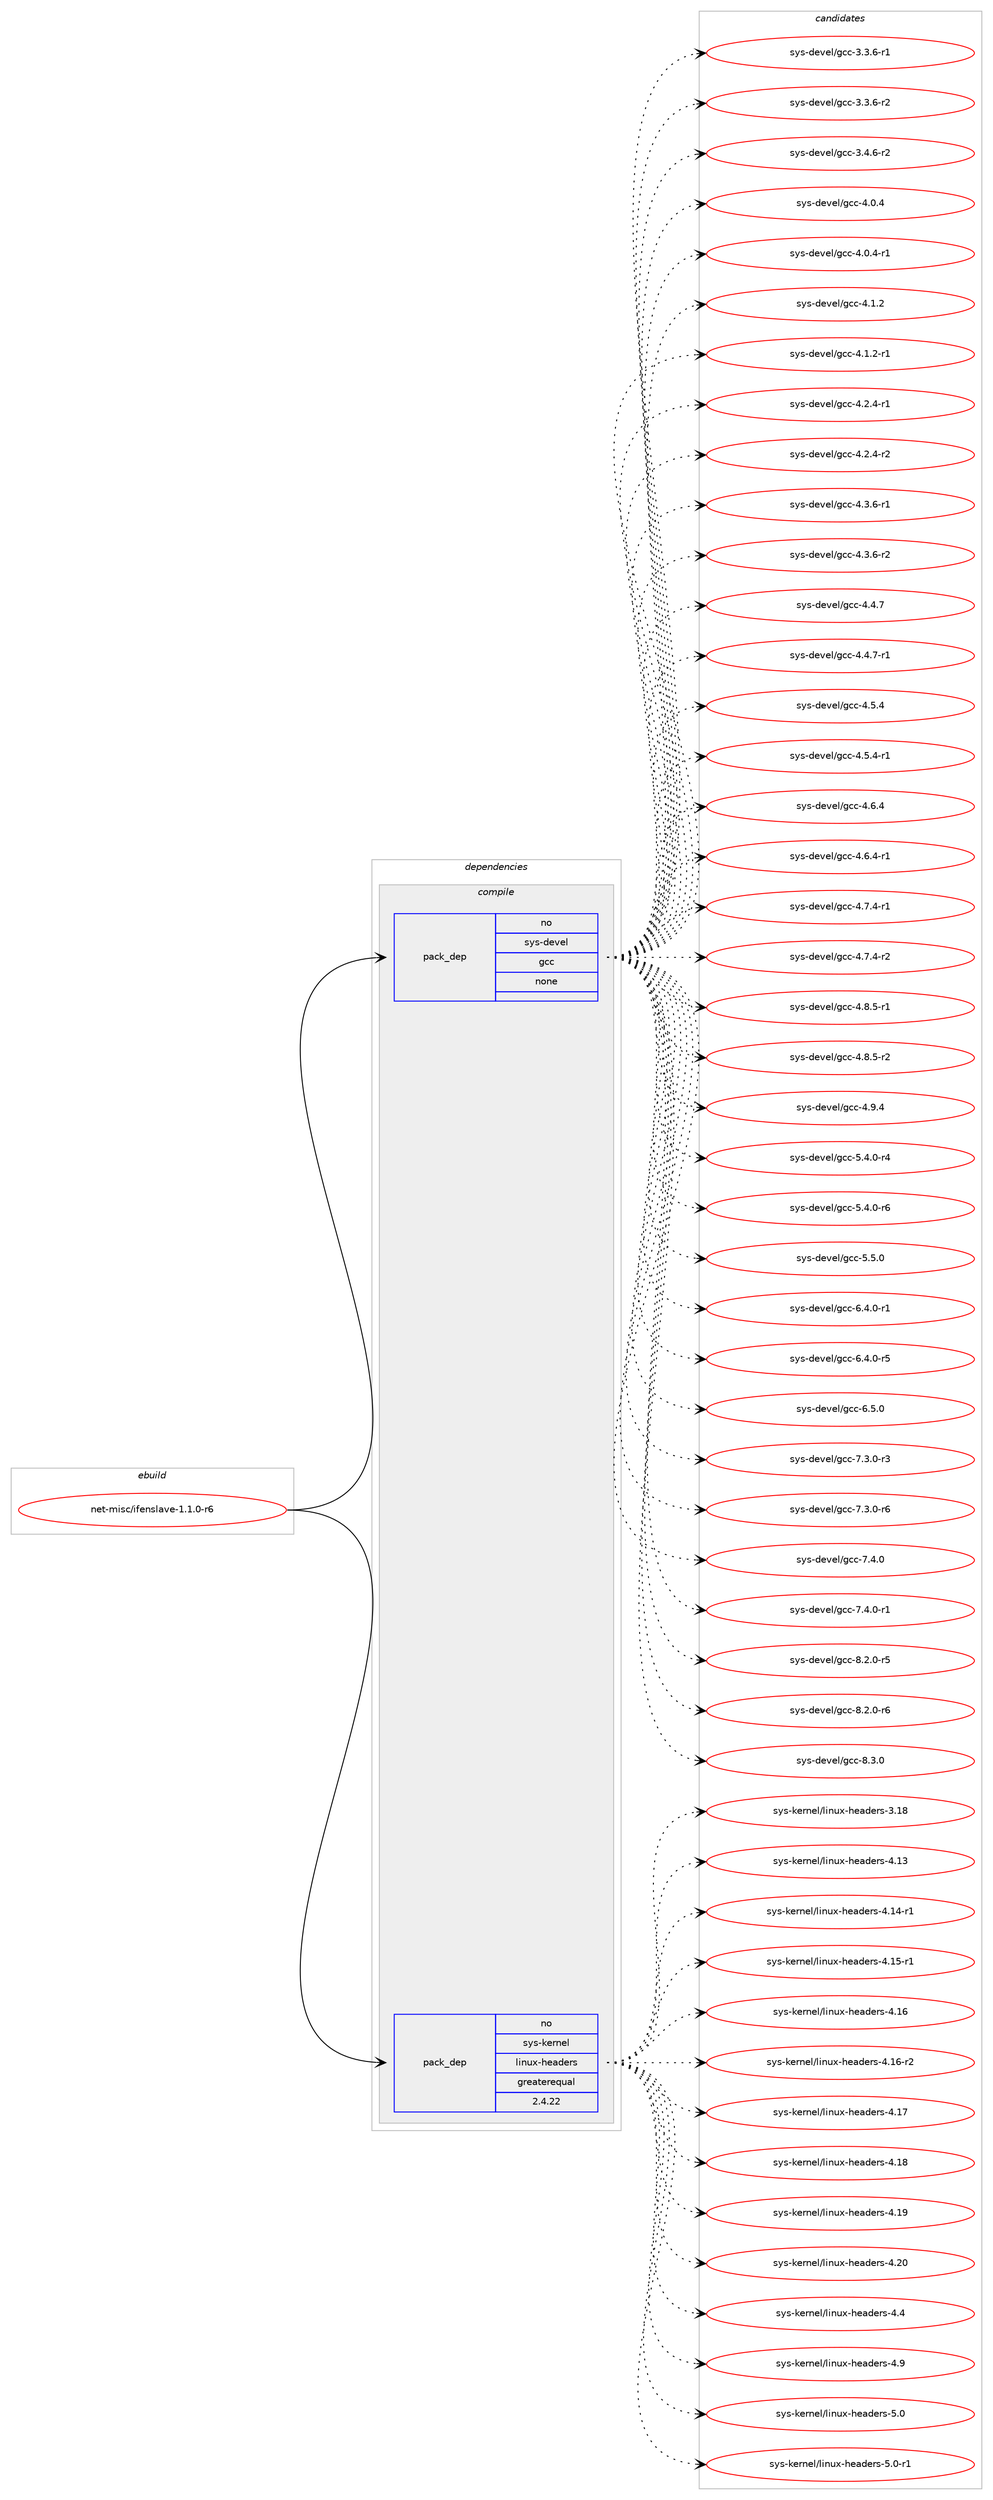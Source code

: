 digraph prolog {

# *************
# Graph options
# *************

newrank=true;
concentrate=true;
compound=true;
graph [rankdir=LR,fontname=Helvetica,fontsize=10,ranksep=1.5];#, ranksep=2.5, nodesep=0.2];
edge  [arrowhead=vee];
node  [fontname=Helvetica,fontsize=10];

# **********
# The ebuild
# **********

subgraph cluster_leftcol {
color=gray;
rank=same;
label=<<i>ebuild</i>>;
id [label="net-misc/ifenslave-1.1.0-r6", color=red, width=4, href="../net-misc/ifenslave-1.1.0-r6.svg"];
}

# ****************
# The dependencies
# ****************

subgraph cluster_midcol {
color=gray;
label=<<i>dependencies</i>>;
subgraph cluster_compile {
fillcolor="#eeeeee";
style=filled;
label=<<i>compile</i>>;
subgraph pack1192820 {
dependency1668350 [label=<<TABLE BORDER="0" CELLBORDER="1" CELLSPACING="0" CELLPADDING="4" WIDTH="220"><TR><TD ROWSPAN="6" CELLPADDING="30">pack_dep</TD></TR><TR><TD WIDTH="110">no</TD></TR><TR><TD>sys-devel</TD></TR><TR><TD>gcc</TD></TR><TR><TD>none</TD></TR><TR><TD></TD></TR></TABLE>>, shape=none, color=blue];
}
id:e -> dependency1668350:w [weight=20,style="solid",arrowhead="vee"];
subgraph pack1192821 {
dependency1668351 [label=<<TABLE BORDER="0" CELLBORDER="1" CELLSPACING="0" CELLPADDING="4" WIDTH="220"><TR><TD ROWSPAN="6" CELLPADDING="30">pack_dep</TD></TR><TR><TD WIDTH="110">no</TD></TR><TR><TD>sys-kernel</TD></TR><TR><TD>linux-headers</TD></TR><TR><TD>greaterequal</TD></TR><TR><TD>2.4.22</TD></TR></TABLE>>, shape=none, color=blue];
}
id:e -> dependency1668351:w [weight=20,style="solid",arrowhead="vee"];
}
subgraph cluster_compileandrun {
fillcolor="#eeeeee";
style=filled;
label=<<i>compile and run</i>>;
}
subgraph cluster_run {
fillcolor="#eeeeee";
style=filled;
label=<<i>run</i>>;
}
}

# **************
# The candidates
# **************

subgraph cluster_choices {
rank=same;
color=gray;
label=<<i>candidates</i>>;

subgraph choice1192820 {
color=black;
nodesep=1;
choice115121115451001011181011084710399994551465146544511449 [label="sys-devel/gcc-3.3.6-r1", color=red, width=4,href="../sys-devel/gcc-3.3.6-r1.svg"];
choice115121115451001011181011084710399994551465146544511450 [label="sys-devel/gcc-3.3.6-r2", color=red, width=4,href="../sys-devel/gcc-3.3.6-r2.svg"];
choice115121115451001011181011084710399994551465246544511450 [label="sys-devel/gcc-3.4.6-r2", color=red, width=4,href="../sys-devel/gcc-3.4.6-r2.svg"];
choice11512111545100101118101108471039999455246484652 [label="sys-devel/gcc-4.0.4", color=red, width=4,href="../sys-devel/gcc-4.0.4.svg"];
choice115121115451001011181011084710399994552464846524511449 [label="sys-devel/gcc-4.0.4-r1", color=red, width=4,href="../sys-devel/gcc-4.0.4-r1.svg"];
choice11512111545100101118101108471039999455246494650 [label="sys-devel/gcc-4.1.2", color=red, width=4,href="../sys-devel/gcc-4.1.2.svg"];
choice115121115451001011181011084710399994552464946504511449 [label="sys-devel/gcc-4.1.2-r1", color=red, width=4,href="../sys-devel/gcc-4.1.2-r1.svg"];
choice115121115451001011181011084710399994552465046524511449 [label="sys-devel/gcc-4.2.4-r1", color=red, width=4,href="../sys-devel/gcc-4.2.4-r1.svg"];
choice115121115451001011181011084710399994552465046524511450 [label="sys-devel/gcc-4.2.4-r2", color=red, width=4,href="../sys-devel/gcc-4.2.4-r2.svg"];
choice115121115451001011181011084710399994552465146544511449 [label="sys-devel/gcc-4.3.6-r1", color=red, width=4,href="../sys-devel/gcc-4.3.6-r1.svg"];
choice115121115451001011181011084710399994552465146544511450 [label="sys-devel/gcc-4.3.6-r2", color=red, width=4,href="../sys-devel/gcc-4.3.6-r2.svg"];
choice11512111545100101118101108471039999455246524655 [label="sys-devel/gcc-4.4.7", color=red, width=4,href="../sys-devel/gcc-4.4.7.svg"];
choice115121115451001011181011084710399994552465246554511449 [label="sys-devel/gcc-4.4.7-r1", color=red, width=4,href="../sys-devel/gcc-4.4.7-r1.svg"];
choice11512111545100101118101108471039999455246534652 [label="sys-devel/gcc-4.5.4", color=red, width=4,href="../sys-devel/gcc-4.5.4.svg"];
choice115121115451001011181011084710399994552465346524511449 [label="sys-devel/gcc-4.5.4-r1", color=red, width=4,href="../sys-devel/gcc-4.5.4-r1.svg"];
choice11512111545100101118101108471039999455246544652 [label="sys-devel/gcc-4.6.4", color=red, width=4,href="../sys-devel/gcc-4.6.4.svg"];
choice115121115451001011181011084710399994552465446524511449 [label="sys-devel/gcc-4.6.4-r1", color=red, width=4,href="../sys-devel/gcc-4.6.4-r1.svg"];
choice115121115451001011181011084710399994552465546524511449 [label="sys-devel/gcc-4.7.4-r1", color=red, width=4,href="../sys-devel/gcc-4.7.4-r1.svg"];
choice115121115451001011181011084710399994552465546524511450 [label="sys-devel/gcc-4.7.4-r2", color=red, width=4,href="../sys-devel/gcc-4.7.4-r2.svg"];
choice115121115451001011181011084710399994552465646534511449 [label="sys-devel/gcc-4.8.5-r1", color=red, width=4,href="../sys-devel/gcc-4.8.5-r1.svg"];
choice115121115451001011181011084710399994552465646534511450 [label="sys-devel/gcc-4.8.5-r2", color=red, width=4,href="../sys-devel/gcc-4.8.5-r2.svg"];
choice11512111545100101118101108471039999455246574652 [label="sys-devel/gcc-4.9.4", color=red, width=4,href="../sys-devel/gcc-4.9.4.svg"];
choice115121115451001011181011084710399994553465246484511452 [label="sys-devel/gcc-5.4.0-r4", color=red, width=4,href="../sys-devel/gcc-5.4.0-r4.svg"];
choice115121115451001011181011084710399994553465246484511454 [label="sys-devel/gcc-5.4.0-r6", color=red, width=4,href="../sys-devel/gcc-5.4.0-r6.svg"];
choice11512111545100101118101108471039999455346534648 [label="sys-devel/gcc-5.5.0", color=red, width=4,href="../sys-devel/gcc-5.5.0.svg"];
choice115121115451001011181011084710399994554465246484511449 [label="sys-devel/gcc-6.4.0-r1", color=red, width=4,href="../sys-devel/gcc-6.4.0-r1.svg"];
choice115121115451001011181011084710399994554465246484511453 [label="sys-devel/gcc-6.4.0-r5", color=red, width=4,href="../sys-devel/gcc-6.4.0-r5.svg"];
choice11512111545100101118101108471039999455446534648 [label="sys-devel/gcc-6.5.0", color=red, width=4,href="../sys-devel/gcc-6.5.0.svg"];
choice115121115451001011181011084710399994555465146484511451 [label="sys-devel/gcc-7.3.0-r3", color=red, width=4,href="../sys-devel/gcc-7.3.0-r3.svg"];
choice115121115451001011181011084710399994555465146484511454 [label="sys-devel/gcc-7.3.0-r6", color=red, width=4,href="../sys-devel/gcc-7.3.0-r6.svg"];
choice11512111545100101118101108471039999455546524648 [label="sys-devel/gcc-7.4.0", color=red, width=4,href="../sys-devel/gcc-7.4.0.svg"];
choice115121115451001011181011084710399994555465246484511449 [label="sys-devel/gcc-7.4.0-r1", color=red, width=4,href="../sys-devel/gcc-7.4.0-r1.svg"];
choice115121115451001011181011084710399994556465046484511453 [label="sys-devel/gcc-8.2.0-r5", color=red, width=4,href="../sys-devel/gcc-8.2.0-r5.svg"];
choice115121115451001011181011084710399994556465046484511454 [label="sys-devel/gcc-8.2.0-r6", color=red, width=4,href="../sys-devel/gcc-8.2.0-r6.svg"];
choice11512111545100101118101108471039999455646514648 [label="sys-devel/gcc-8.3.0", color=red, width=4,href="../sys-devel/gcc-8.3.0.svg"];
dependency1668350:e -> choice115121115451001011181011084710399994551465146544511449:w [style=dotted,weight="100"];
dependency1668350:e -> choice115121115451001011181011084710399994551465146544511450:w [style=dotted,weight="100"];
dependency1668350:e -> choice115121115451001011181011084710399994551465246544511450:w [style=dotted,weight="100"];
dependency1668350:e -> choice11512111545100101118101108471039999455246484652:w [style=dotted,weight="100"];
dependency1668350:e -> choice115121115451001011181011084710399994552464846524511449:w [style=dotted,weight="100"];
dependency1668350:e -> choice11512111545100101118101108471039999455246494650:w [style=dotted,weight="100"];
dependency1668350:e -> choice115121115451001011181011084710399994552464946504511449:w [style=dotted,weight="100"];
dependency1668350:e -> choice115121115451001011181011084710399994552465046524511449:w [style=dotted,weight="100"];
dependency1668350:e -> choice115121115451001011181011084710399994552465046524511450:w [style=dotted,weight="100"];
dependency1668350:e -> choice115121115451001011181011084710399994552465146544511449:w [style=dotted,weight="100"];
dependency1668350:e -> choice115121115451001011181011084710399994552465146544511450:w [style=dotted,weight="100"];
dependency1668350:e -> choice11512111545100101118101108471039999455246524655:w [style=dotted,weight="100"];
dependency1668350:e -> choice115121115451001011181011084710399994552465246554511449:w [style=dotted,weight="100"];
dependency1668350:e -> choice11512111545100101118101108471039999455246534652:w [style=dotted,weight="100"];
dependency1668350:e -> choice115121115451001011181011084710399994552465346524511449:w [style=dotted,weight="100"];
dependency1668350:e -> choice11512111545100101118101108471039999455246544652:w [style=dotted,weight="100"];
dependency1668350:e -> choice115121115451001011181011084710399994552465446524511449:w [style=dotted,weight="100"];
dependency1668350:e -> choice115121115451001011181011084710399994552465546524511449:w [style=dotted,weight="100"];
dependency1668350:e -> choice115121115451001011181011084710399994552465546524511450:w [style=dotted,weight="100"];
dependency1668350:e -> choice115121115451001011181011084710399994552465646534511449:w [style=dotted,weight="100"];
dependency1668350:e -> choice115121115451001011181011084710399994552465646534511450:w [style=dotted,weight="100"];
dependency1668350:e -> choice11512111545100101118101108471039999455246574652:w [style=dotted,weight="100"];
dependency1668350:e -> choice115121115451001011181011084710399994553465246484511452:w [style=dotted,weight="100"];
dependency1668350:e -> choice115121115451001011181011084710399994553465246484511454:w [style=dotted,weight="100"];
dependency1668350:e -> choice11512111545100101118101108471039999455346534648:w [style=dotted,weight="100"];
dependency1668350:e -> choice115121115451001011181011084710399994554465246484511449:w [style=dotted,weight="100"];
dependency1668350:e -> choice115121115451001011181011084710399994554465246484511453:w [style=dotted,weight="100"];
dependency1668350:e -> choice11512111545100101118101108471039999455446534648:w [style=dotted,weight="100"];
dependency1668350:e -> choice115121115451001011181011084710399994555465146484511451:w [style=dotted,weight="100"];
dependency1668350:e -> choice115121115451001011181011084710399994555465146484511454:w [style=dotted,weight="100"];
dependency1668350:e -> choice11512111545100101118101108471039999455546524648:w [style=dotted,weight="100"];
dependency1668350:e -> choice115121115451001011181011084710399994555465246484511449:w [style=dotted,weight="100"];
dependency1668350:e -> choice115121115451001011181011084710399994556465046484511453:w [style=dotted,weight="100"];
dependency1668350:e -> choice115121115451001011181011084710399994556465046484511454:w [style=dotted,weight="100"];
dependency1668350:e -> choice11512111545100101118101108471039999455646514648:w [style=dotted,weight="100"];
}
subgraph choice1192821 {
color=black;
nodesep=1;
choice115121115451071011141101011084710810511011712045104101971001011141154551464956 [label="sys-kernel/linux-headers-3.18", color=red, width=4,href="../sys-kernel/linux-headers-3.18.svg"];
choice115121115451071011141101011084710810511011712045104101971001011141154552464951 [label="sys-kernel/linux-headers-4.13", color=red, width=4,href="../sys-kernel/linux-headers-4.13.svg"];
choice1151211154510710111411010110847108105110117120451041019710010111411545524649524511449 [label="sys-kernel/linux-headers-4.14-r1", color=red, width=4,href="../sys-kernel/linux-headers-4.14-r1.svg"];
choice1151211154510710111411010110847108105110117120451041019710010111411545524649534511449 [label="sys-kernel/linux-headers-4.15-r1", color=red, width=4,href="../sys-kernel/linux-headers-4.15-r1.svg"];
choice115121115451071011141101011084710810511011712045104101971001011141154552464954 [label="sys-kernel/linux-headers-4.16", color=red, width=4,href="../sys-kernel/linux-headers-4.16.svg"];
choice1151211154510710111411010110847108105110117120451041019710010111411545524649544511450 [label="sys-kernel/linux-headers-4.16-r2", color=red, width=4,href="../sys-kernel/linux-headers-4.16-r2.svg"];
choice115121115451071011141101011084710810511011712045104101971001011141154552464955 [label="sys-kernel/linux-headers-4.17", color=red, width=4,href="../sys-kernel/linux-headers-4.17.svg"];
choice115121115451071011141101011084710810511011712045104101971001011141154552464956 [label="sys-kernel/linux-headers-4.18", color=red, width=4,href="../sys-kernel/linux-headers-4.18.svg"];
choice115121115451071011141101011084710810511011712045104101971001011141154552464957 [label="sys-kernel/linux-headers-4.19", color=red, width=4,href="../sys-kernel/linux-headers-4.19.svg"];
choice115121115451071011141101011084710810511011712045104101971001011141154552465048 [label="sys-kernel/linux-headers-4.20", color=red, width=4,href="../sys-kernel/linux-headers-4.20.svg"];
choice1151211154510710111411010110847108105110117120451041019710010111411545524652 [label="sys-kernel/linux-headers-4.4", color=red, width=4,href="../sys-kernel/linux-headers-4.4.svg"];
choice1151211154510710111411010110847108105110117120451041019710010111411545524657 [label="sys-kernel/linux-headers-4.9", color=red, width=4,href="../sys-kernel/linux-headers-4.9.svg"];
choice1151211154510710111411010110847108105110117120451041019710010111411545534648 [label="sys-kernel/linux-headers-5.0", color=red, width=4,href="../sys-kernel/linux-headers-5.0.svg"];
choice11512111545107101114110101108471081051101171204510410197100101114115455346484511449 [label="sys-kernel/linux-headers-5.0-r1", color=red, width=4,href="../sys-kernel/linux-headers-5.0-r1.svg"];
dependency1668351:e -> choice115121115451071011141101011084710810511011712045104101971001011141154551464956:w [style=dotted,weight="100"];
dependency1668351:e -> choice115121115451071011141101011084710810511011712045104101971001011141154552464951:w [style=dotted,weight="100"];
dependency1668351:e -> choice1151211154510710111411010110847108105110117120451041019710010111411545524649524511449:w [style=dotted,weight="100"];
dependency1668351:e -> choice1151211154510710111411010110847108105110117120451041019710010111411545524649534511449:w [style=dotted,weight="100"];
dependency1668351:e -> choice115121115451071011141101011084710810511011712045104101971001011141154552464954:w [style=dotted,weight="100"];
dependency1668351:e -> choice1151211154510710111411010110847108105110117120451041019710010111411545524649544511450:w [style=dotted,weight="100"];
dependency1668351:e -> choice115121115451071011141101011084710810511011712045104101971001011141154552464955:w [style=dotted,weight="100"];
dependency1668351:e -> choice115121115451071011141101011084710810511011712045104101971001011141154552464956:w [style=dotted,weight="100"];
dependency1668351:e -> choice115121115451071011141101011084710810511011712045104101971001011141154552464957:w [style=dotted,weight="100"];
dependency1668351:e -> choice115121115451071011141101011084710810511011712045104101971001011141154552465048:w [style=dotted,weight="100"];
dependency1668351:e -> choice1151211154510710111411010110847108105110117120451041019710010111411545524652:w [style=dotted,weight="100"];
dependency1668351:e -> choice1151211154510710111411010110847108105110117120451041019710010111411545524657:w [style=dotted,weight="100"];
dependency1668351:e -> choice1151211154510710111411010110847108105110117120451041019710010111411545534648:w [style=dotted,weight="100"];
dependency1668351:e -> choice11512111545107101114110101108471081051101171204510410197100101114115455346484511449:w [style=dotted,weight="100"];
}
}

}
